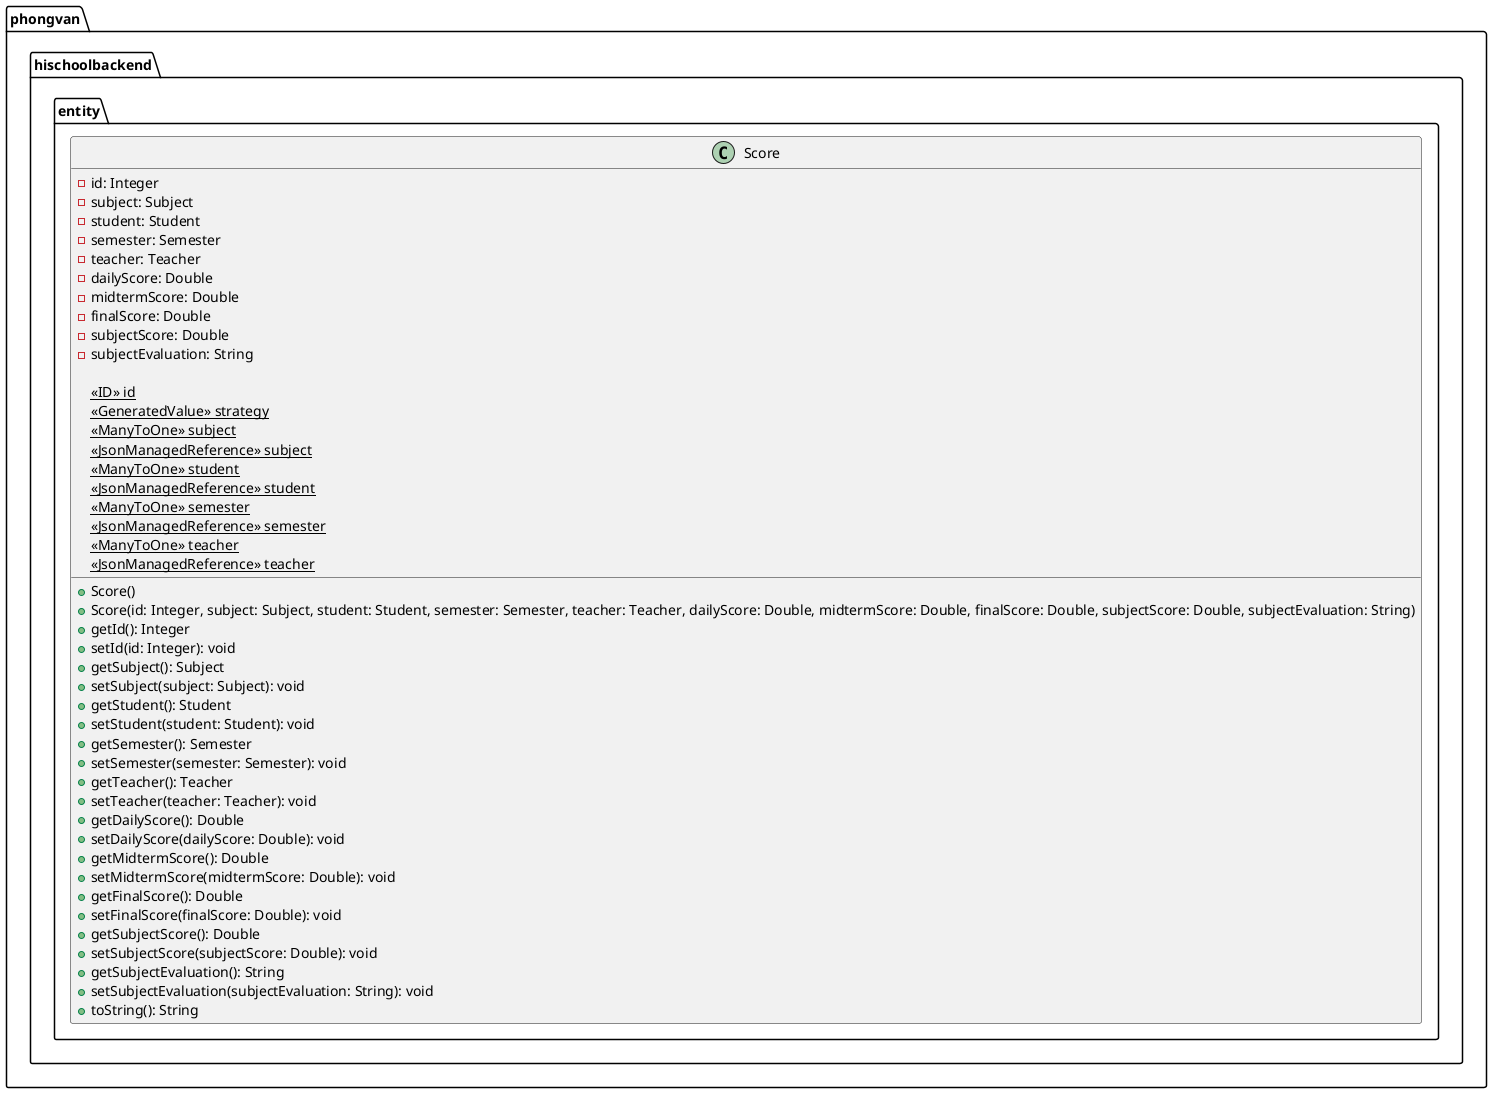 @startuml

package phongvan.hischoolbackend.entity {
    class Score {
        - id: Integer
        - subject: Subject
        - student: Student
        - semester: Semester
        - teacher: Teacher
        - dailyScore: Double
        - midtermScore: Double
        - finalScore: Double
        - subjectScore: Double
        - subjectEvaluation: String

        {static} <<ID>> id
        {static} <<GeneratedValue>> strategy
        {static} <<ManyToOne>> subject
        {static} <<JsonManagedReference>> subject
        {static} <<ManyToOne>> student
        {static} <<JsonManagedReference>> student
        {static} <<ManyToOne>> semester
        {static} <<JsonManagedReference>> semester
        {static} <<ManyToOne>> teacher
        {static} <<JsonManagedReference>> teacher

        + Score()
        + Score(id: Integer, subject: Subject, student: Student, semester: Semester, teacher: Teacher, dailyScore: Double, midtermScore: Double, finalScore: Double, subjectScore: Double, subjectEvaluation: String)
        + getId(): Integer
        + setId(id: Integer): void
        + getSubject(): Subject
        + setSubject(subject: Subject): void
        + getStudent(): Student
        + setStudent(student: Student): void
        + getSemester(): Semester
        + setSemester(semester: Semester): void
        + getTeacher(): Teacher
        + setTeacher(teacher: Teacher): void
        + getDailyScore(): Double
        + setDailyScore(dailyScore: Double): void
        + getMidtermScore(): Double
        + setMidtermScore(midtermScore: Double): void
        + getFinalScore(): Double
        + setFinalScore(finalScore: Double): void
        + getSubjectScore(): Double
        + setSubjectScore(subjectScore: Double): void
        + getSubjectEvaluation(): String
        + setSubjectEvaluation(subjectEvaluation: String): void
        + toString(): String
    }
}

@enduml
